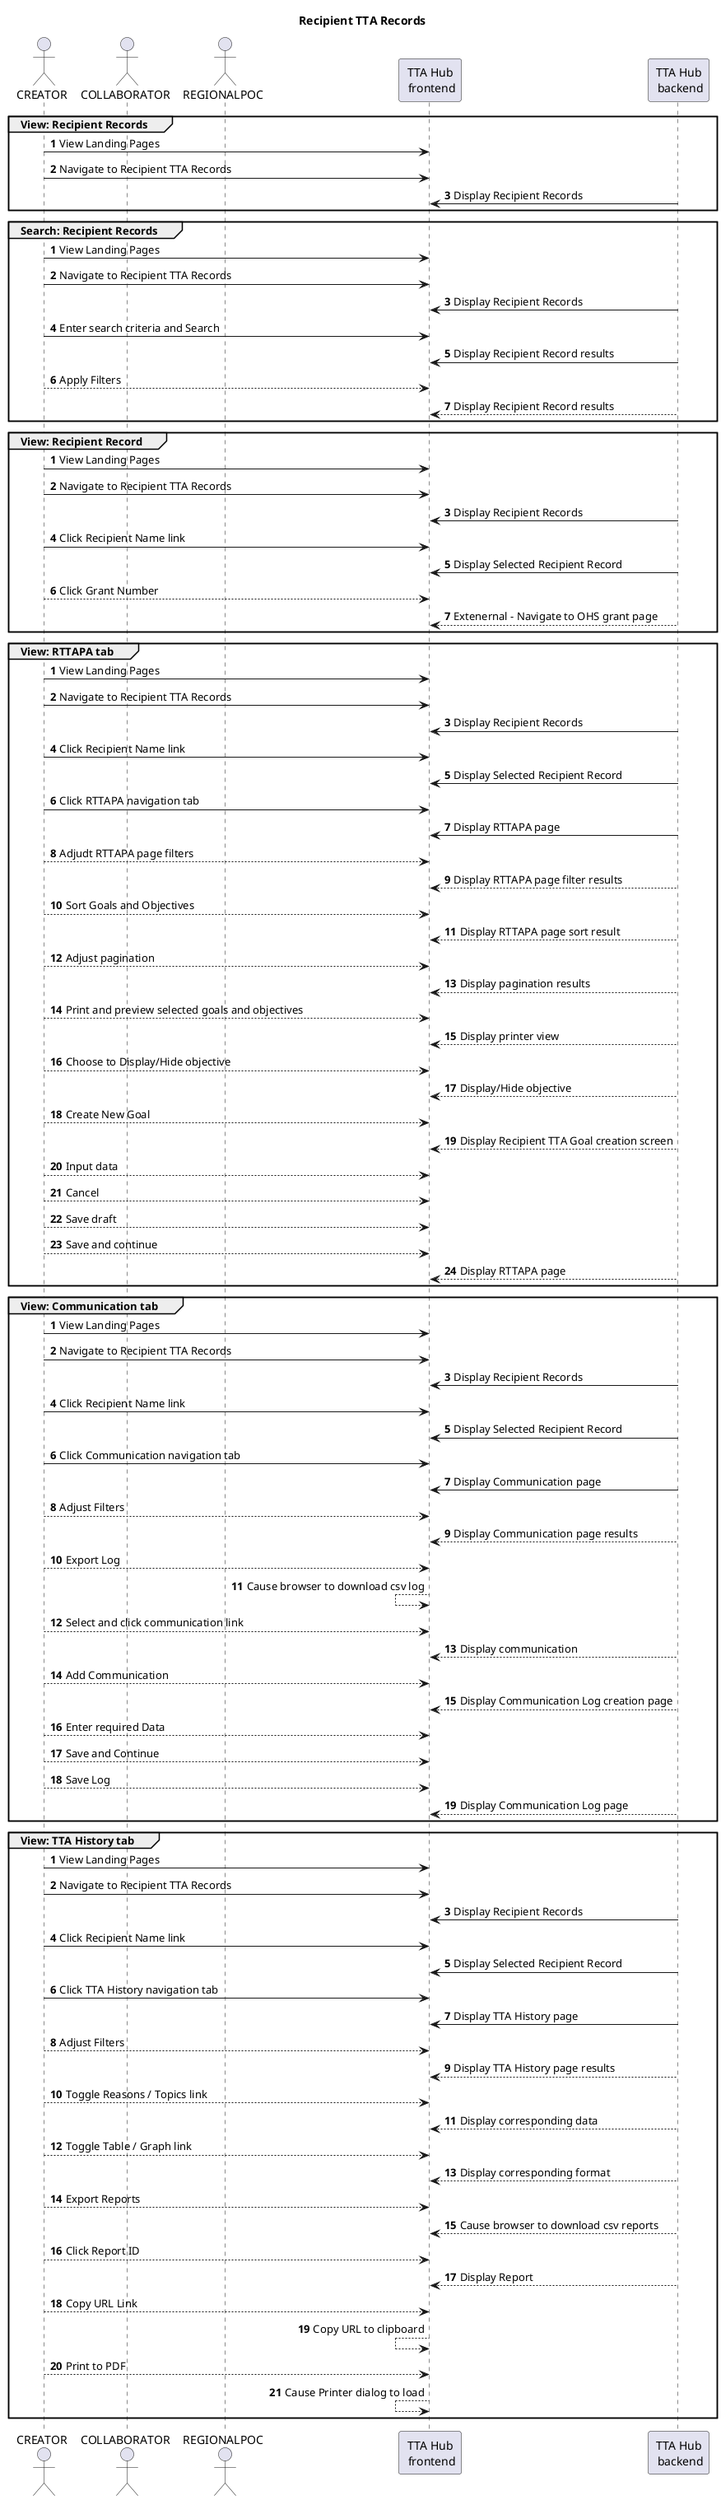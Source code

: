 @startuml

title "Recipient TTA Records"

actor CREATOR as CR
actor COLLABORATOR as CL
actor REGIONALPOC as RPOC
participant "TTA Hub\n frontend" as FRONTEND
participant "TTA Hub\n backend" as BACKEND

group View: Recipient Records
    autonumber 1
    CR -> FRONTEND : View Landing Pages
    CR -> FRONTEND : Navigate to Recipient TTA Records
    FRONTEND <- BACKEND: Display Recipient Records
end

group Search: Recipient Records
    autonumber 1
    CR -> FRONTEND : View Landing Pages
    CR -> FRONTEND : Navigate to Recipient TTA Records
    FRONTEND <- BACKEND: Display Recipient Records
    CR -> FRONTEND : Enter search criteria and Search
    FRONTEND <- BACKEND : Display Recipient Record results
    CR --> FRONTEND : Apply Filters
    FRONTEND <-- BACKEND : Display Recipient Record results
end

group View: Recipient Record
    autonumber 1
    CR -> FRONTEND : View Landing Pages
    CR -> FRONTEND : Navigate to Recipient TTA Records
    FRONTEND <- BACKEND: Display Recipient Records
    CR -> FRONTEND : Click Recipient Name link
    FRONTEND <- BACKEND : Display Selected Recipient Record
    CR --> FRONTEND : Click Grant Number
    FRONTEND <-- BACKEND : Extenernal - Navigate to OHS grant page
end

group View: RTTAPA tab
    autonumber 1
    CR -> FRONTEND : View Landing Pages
    CR -> FRONTEND : Navigate to Recipient TTA Records
    FRONTEND <- BACKEND: Display Recipient Records
    CR -> FRONTEND : Click Recipient Name link
    FRONTEND <- BACKEND : Display Selected Recipient Record
    CR -> FRONTEND : Click RTTAPA navigation tab
    FRONTEND <- BACKEND : Display RTTAPA page
    CR --> FRONTEND : Adjudt RTTAPA page filters
    FRONTEND <-- BACKEND : Display RTTAPA page filter results
    CR --> FRONTEND : Sort Goals and Objectives
    FRONTEND <-- BACKEND : Display RTTAPA page sort result
    CR --> FRONTEND : Adjust pagination
    FRONTEND <-- BACKEND : Display pagination results
    CR --> FRONTEND : Print and preview selected goals and objectives
    FRONTEND <-- BACKEND : Display printer view
    CR --> FRONTEND : Choose to Display/Hide objective
    FRONTEND <-- BACKEND : Display/Hide objective
    CR --> FRONTEND : Create New Goal
    FRONTEND <-- BACKEND : Display Recipient TTA Goal creation screen
    CR --> FRONTEND : Input data
    CR --> FRONTEND : Cancel
    CR --> FRONTEND : Save draft
    CR --> FRONTEND : Save and continue
    FRONTEND <-- BACKEND : Display RTTAPA page
end

group View: Communication tab
    autonumber 1
    CR -> FRONTEND : View Landing Pages
    CR -> FRONTEND : Navigate to Recipient TTA Records
    FRONTEND <- BACKEND: Display Recipient Records
    CR -> FRONTEND : Click Recipient Name link
    FRONTEND <- BACKEND : Display Selected Recipient Record
    CR -> FRONTEND : Click Communication navigation tab
    FRONTEND <- BACKEND : Display Communication page
    CR --> FRONTEND : Adjust Filters
    FRONTEND <-- BACKEND : Display Communication page results
    CR --> FRONTEND : Export Log
    FRONTEND <-- FRONTEND : Cause browser to download csv log
    CR --> FRONTEND : Select and click communication link
    FRONTEND <-- BACKEND : Display communication
    CR --> FRONTEND : Add Communication
    FRONTEND <-- BACKEND : Display Communication Log creation page
    CR --> FRONTEND : Enter required Data
    CR --> FRONTEND : Save and Continue
    CR --> FRONTEND : Save Log
    FRONTEND <-- BACKEND : Display Communication Log page
end

group View: TTA History tab
    autonumber 1
    CR -> FRONTEND : View Landing Pages
    CR -> FRONTEND : Navigate to Recipient TTA Records
    FRONTEND <- BACKEND: Display Recipient Records
    CR -> FRONTEND : Click Recipient Name link
    FRONTEND <- BACKEND : Display Selected Recipient Record
    CR -> FRONTEND : Click TTA History navigation tab
    FRONTEND <- BACKEND : Display TTA History page
    CR --> FRONTEND : Adjust Filters
    FRONTEND <-- BACKEND : Display TTA History page results
    CR --> FRONTEND : Toggle Reasons / Topics link
    FRONTEND <-- BACKEND : Display corresponding data
    CR --> FRONTEND : Toggle Table / Graph link
    FRONTEND <-- BACKEND : Display corresponding format
    CR --> FRONTEND : Export Reports
    FRONTEND <-- BACKEND : Cause browser to download csv reports
    CR --> FRONTEND : Click Report ID
    FRONTEND <-- BACKEND : Display Report
    CR --> FRONTEND : Copy URL Link
    FRONTEND <-- FRONTEND : Copy URL to clipboard
    CR --> FRONTEND : Print to PDF
    FRONTEND <-- FRONTEND : Cause Printer dialog to load
end

@enduml
